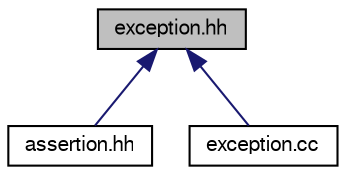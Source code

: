 digraph "exception.hh"
{
  edge [fontname="FreeSans",fontsize="10",labelfontname="FreeSans",labelfontsize="10"];
  node [fontname="FreeSans",fontsize="10",shape=record];
  Node1 [label="exception.hh",height=0.2,width=0.4,color="black", fillcolor="grey75", style="filled" fontcolor="black"];
  Node1 -> Node2 [dir="back",color="midnightblue",fontsize="10",style="solid",fontname="FreeSans"];
  Node2 [label="assertion.hh",height=0.2,width=0.4,color="black", fillcolor="white", style="filled",URL="$a00008.html"];
  Node1 -> Node3 [dir="back",color="midnightblue",fontsize="10",style="solid",fontname="FreeSans"];
  Node3 [label="exception.cc",height=0.2,width=0.4,color="black", fillcolor="white", style="filled",URL="$a00012.html"];
}
